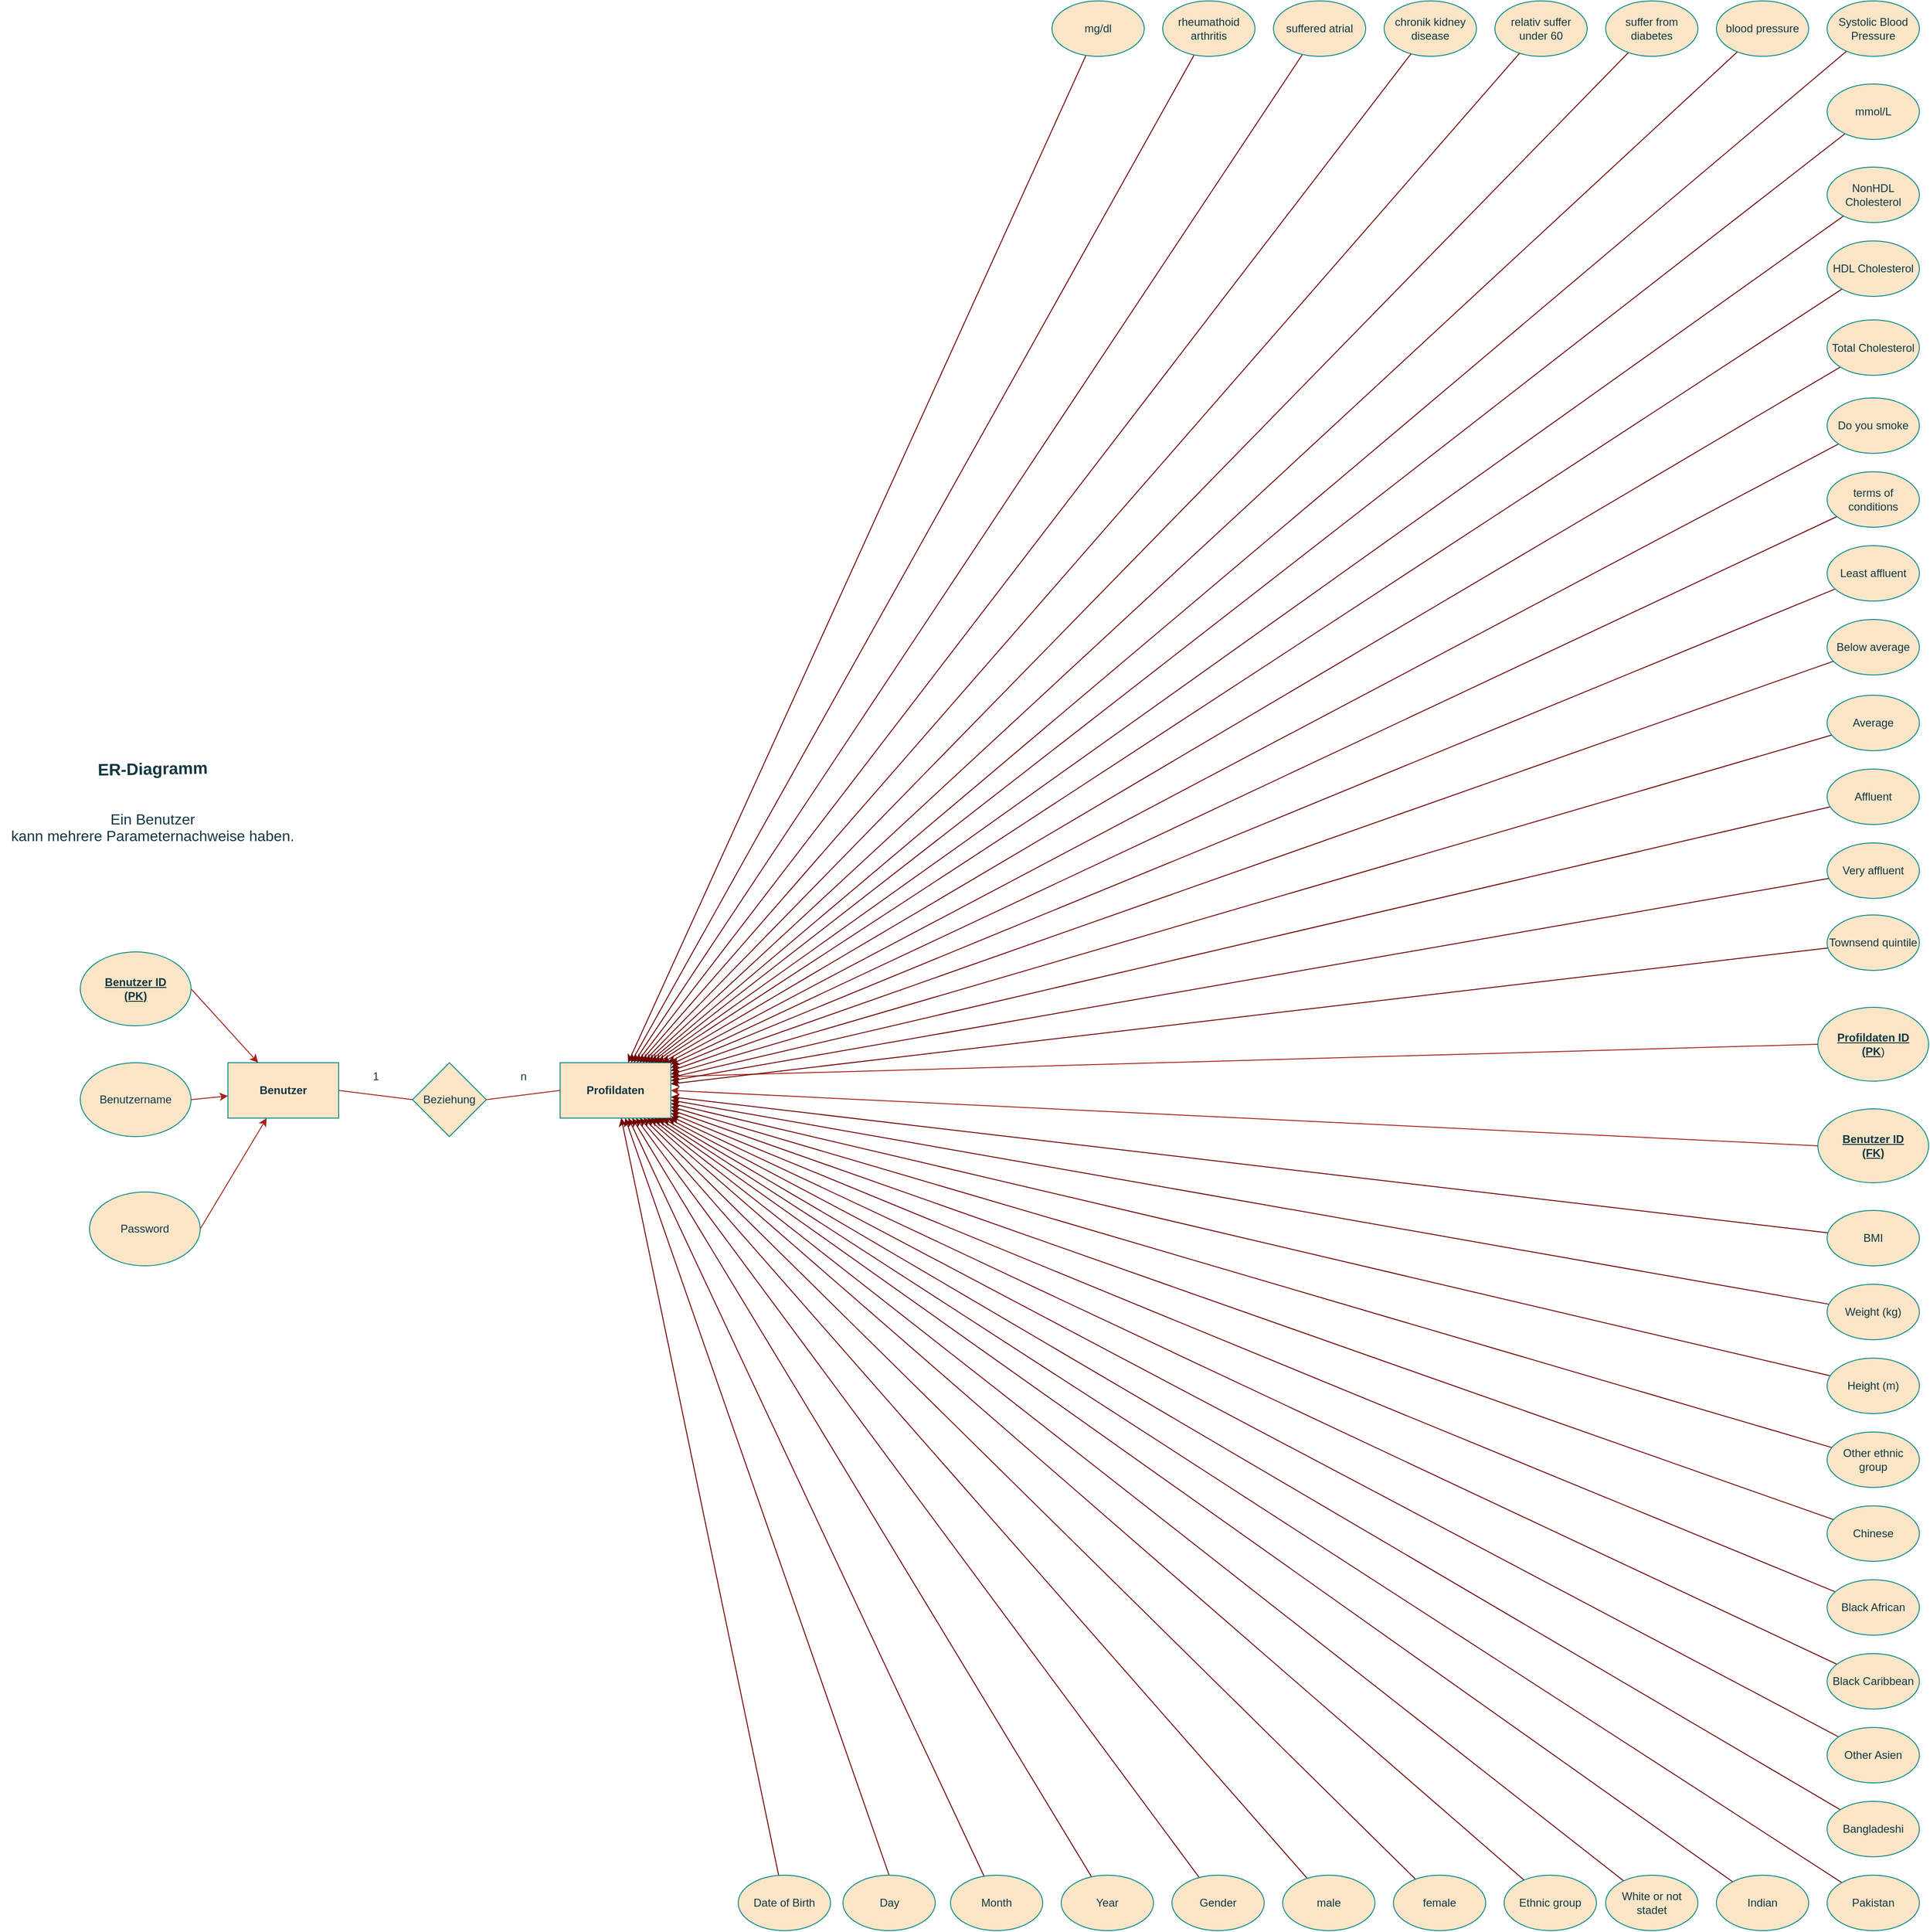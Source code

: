 <mxfile version="24.8.6">
  <diagram name="Seite-1" id="MP-LLtCLatFORLgfSGGj">
    <mxGraphModel dx="3939" dy="2941" grid="1" gridSize="10" guides="1" tooltips="1" connect="1" arrows="1" fold="1" page="1" pageScale="1" pageWidth="827" pageHeight="1169" math="0" shadow="0">
      <root>
        <mxCell id="0" />
        <mxCell id="1" parent="0" />
        <mxCell id="QgiqVFYCfaP-VQnLxZwK-1" value="&lt;b&gt;Benutzer&lt;/b&gt;" style="rounded=0;whiteSpace=wrap;html=1;labelBackgroundColor=none;fillColor=#FAE5C7;strokeColor=#0F8B8D;fontColor=#143642;" parent="1" vertex="1">
          <mxGeometry x="-253" y="220" width="120" height="60" as="geometry" />
        </mxCell>
        <mxCell id="QgiqVFYCfaP-VQnLxZwK-2" style="rounded=0;orthogonalLoop=1;jettySize=auto;html=1;exitX=1;exitY=0.5;exitDx=0;exitDy=0;labelBackgroundColor=none;strokeColor=#A8201A;fontColor=default;" parent="1" source="QgiqVFYCfaP-VQnLxZwK-3" target="QgiqVFYCfaP-VQnLxZwK-1" edge="1">
          <mxGeometry relative="1" as="geometry" />
        </mxCell>
        <mxCell id="QgiqVFYCfaP-VQnLxZwK-3" value="Benutzername" style="ellipse;whiteSpace=wrap;html=1;labelBackgroundColor=none;fillColor=#FAE5C7;strokeColor=#0F8B8D;fontColor=#143642;" parent="1" vertex="1">
          <mxGeometry x="-413" y="220" width="120" height="80" as="geometry" />
        </mxCell>
        <mxCell id="QgiqVFYCfaP-VQnLxZwK-4" value="Beziehung" style="rhombus;whiteSpace=wrap;html=1;labelBackgroundColor=none;fillColor=#FAE5C7;strokeColor=#0F8B8D;fontColor=#143642;" parent="1" vertex="1">
          <mxGeometry x="-53" y="220" width="80" height="80" as="geometry" />
        </mxCell>
        <mxCell id="QgiqVFYCfaP-VQnLxZwK-5" value="&lt;b&gt;Profildaten&lt;/b&gt;" style="rounded=0;whiteSpace=wrap;html=1;labelBackgroundColor=none;fillColor=#FAE5C7;strokeColor=#0F8B8D;fontColor=#143642;" parent="1" vertex="1">
          <mxGeometry x="107" y="220" width="120" height="60" as="geometry" />
        </mxCell>
        <mxCell id="QgiqVFYCfaP-VQnLxZwK-6" value="" style="endArrow=none;html=1;rounded=0;exitX=1;exitY=0.5;exitDx=0;exitDy=0;entryX=0;entryY=0.5;entryDx=0;entryDy=0;labelBackgroundColor=none;strokeColor=#A8201A;fontColor=default;" parent="1" source="QgiqVFYCfaP-VQnLxZwK-1" target="QgiqVFYCfaP-VQnLxZwK-4" edge="1">
          <mxGeometry width="50" height="50" relative="1" as="geometry">
            <mxPoint x="-93" y="180" as="sourcePoint" />
            <mxPoint x="-43" y="130" as="targetPoint" />
          </mxGeometry>
        </mxCell>
        <mxCell id="QgiqVFYCfaP-VQnLxZwK-7" value="" style="endArrow=none;html=1;rounded=0;exitX=1;exitY=0.5;exitDx=0;exitDy=0;entryX=0;entryY=0.5;entryDx=0;entryDy=0;labelBackgroundColor=none;strokeColor=#A8201A;fontColor=default;" parent="1" source="QgiqVFYCfaP-VQnLxZwK-4" target="QgiqVFYCfaP-VQnLxZwK-5" edge="1">
          <mxGeometry width="50" height="50" relative="1" as="geometry">
            <mxPoint x="67" y="210" as="sourcePoint" />
            <mxPoint x="117" y="160" as="targetPoint" />
          </mxGeometry>
        </mxCell>
        <mxCell id="QgiqVFYCfaP-VQnLxZwK-8" value="1" style="text;html=1;align=center;verticalAlign=middle;resizable=0;points=[];autosize=1;strokeColor=none;fillColor=none;labelBackgroundColor=none;fontColor=#143642;" parent="1" vertex="1">
          <mxGeometry x="-108" y="220" width="30" height="30" as="geometry" />
        </mxCell>
        <mxCell id="QgiqVFYCfaP-VQnLxZwK-9" value="n" style="text;html=1;align=center;verticalAlign=middle;resizable=0;points=[];autosize=1;strokeColor=none;fillColor=none;labelBackgroundColor=none;fontColor=#143642;" parent="1" vertex="1">
          <mxGeometry x="52" y="220" width="30" height="30" as="geometry" />
        </mxCell>
        <mxCell id="QgiqVFYCfaP-VQnLxZwK-10" style="rounded=0;orthogonalLoop=1;jettySize=auto;html=1;exitX=0;exitY=0.5;exitDx=0;exitDy=0;entryX=1;entryY=0.5;entryDx=0;entryDy=0;labelBackgroundColor=none;strokeColor=#A8201A;fontColor=default;" parent="1" source="QgiqVFYCfaP-VQnLxZwK-11" target="QgiqVFYCfaP-VQnLxZwK-5" edge="1">
          <mxGeometry relative="1" as="geometry" />
        </mxCell>
        <mxCell id="QgiqVFYCfaP-VQnLxZwK-11" value="&lt;b&gt;&lt;u&gt;Benutzer ID&lt;/u&gt;&lt;/b&gt;&lt;div&gt;&lt;b&gt;&lt;u&gt;(FK)&lt;/u&gt;&lt;/b&gt;&lt;/div&gt;" style="ellipse;whiteSpace=wrap;html=1;labelBackgroundColor=none;fillColor=#FAE5C7;strokeColor=#0F8B8D;fontColor=#143642;" parent="1" vertex="1">
          <mxGeometry x="1470" y="270" width="120" height="80" as="geometry" />
        </mxCell>
        <mxCell id="QgiqVFYCfaP-VQnLxZwK-12" style="rounded=0;orthogonalLoop=1;jettySize=auto;html=1;exitX=1;exitY=0.5;exitDx=0;exitDy=0;labelBackgroundColor=none;strokeColor=#A8201A;fontColor=default;" parent="1" source="QgiqVFYCfaP-VQnLxZwK-13" target="QgiqVFYCfaP-VQnLxZwK-1" edge="1">
          <mxGeometry relative="1" as="geometry" />
        </mxCell>
        <mxCell id="QgiqVFYCfaP-VQnLxZwK-13" value="Password" style="ellipse;whiteSpace=wrap;html=1;labelBackgroundColor=none;fillColor=#FAE5C7;strokeColor=#0F8B8D;fontColor=#143642;" parent="1" vertex="1">
          <mxGeometry x="-403" y="360" width="120" height="80" as="geometry" />
        </mxCell>
        <mxCell id="QgiqVFYCfaP-VQnLxZwK-14" style="rounded=0;orthogonalLoop=1;jettySize=auto;html=1;exitX=1;exitY=0.5;exitDx=0;exitDy=0;labelBackgroundColor=none;strokeColor=#A8201A;fontColor=default;" parent="1" source="QgiqVFYCfaP-VQnLxZwK-15" target="QgiqVFYCfaP-VQnLxZwK-1" edge="1">
          <mxGeometry relative="1" as="geometry" />
        </mxCell>
        <mxCell id="QgiqVFYCfaP-VQnLxZwK-15" value="&lt;u&gt;&lt;b&gt;Benutzer ID&lt;/b&gt;&lt;/u&gt;&lt;div&gt;&lt;u&gt;&lt;b&gt;(PK)&lt;/b&gt;&lt;/u&gt;&lt;/div&gt;" style="ellipse;whiteSpace=wrap;html=1;labelBackgroundColor=none;fillColor=#FAE5C7;strokeColor=#0F8B8D;fontColor=#143642;" parent="1" vertex="1">
          <mxGeometry x="-413" y="100" width="120" height="80" as="geometry" />
        </mxCell>
        <mxCell id="QgiqVFYCfaP-VQnLxZwK-22" style="rounded=0;orthogonalLoop=1;jettySize=auto;html=1;exitX=0.5;exitY=0;exitDx=0;exitDy=0;labelBackgroundColor=none;strokeColor=#6F0000;fontColor=default;curved=1;fillColor=#a20025;" parent="1" source="QgiqVFYCfaP-VQnLxZwK-23" target="QgiqVFYCfaP-VQnLxZwK-5" edge="1">
          <mxGeometry relative="1" as="geometry" />
        </mxCell>
        <mxCell id="QgiqVFYCfaP-VQnLxZwK-23" value="Day" style="ellipse;whiteSpace=wrap;html=1;labelBackgroundColor=none;fillColor=#FAE5C7;strokeColor=#0F8B8D;fontColor=#143642;" parent="1" vertex="1">
          <mxGeometry x="413.5" y="1100" width="100" height="60" as="geometry" />
        </mxCell>
        <mxCell id="QgiqVFYCfaP-VQnLxZwK-26" style="rounded=0;orthogonalLoop=1;jettySize=auto;html=1;exitX=0;exitY=0.5;exitDx=0;exitDy=0;entryX=1;entryY=0.25;entryDx=0;entryDy=0;labelBackgroundColor=none;strokeColor=#A8201A;fontColor=default;" parent="1" source="QgiqVFYCfaP-VQnLxZwK-27" target="QgiqVFYCfaP-VQnLxZwK-5" edge="1">
          <mxGeometry relative="1" as="geometry" />
        </mxCell>
        <mxCell id="QgiqVFYCfaP-VQnLxZwK-27" value="&lt;b&gt;&lt;u&gt;Profildaten ID&lt;/u&gt;&lt;/b&gt;&lt;div&gt;&lt;b&gt;&lt;u&gt;(PK&lt;/u&gt;&lt;/b&gt;)&lt;/div&gt;" style="ellipse;whiteSpace=wrap;html=1;labelBackgroundColor=none;fillColor=#FAE5C7;strokeColor=#0F8B8D;fontColor=#143642;" parent="1" vertex="1">
          <mxGeometry x="1470" y="160" width="120" height="80" as="geometry" />
        </mxCell>
        <mxCell id="QgiqVFYCfaP-VQnLxZwK-28" value="&lt;p style=&quot;mso-margin-top-alt:auto;mso-margin-bottom-alt:auto;&lt;br/&gt;line-height:normal;mso-outline-level:3&quot; class=&quot;MsoNormal&quot;&gt;&lt;b&gt;&lt;span style=&quot;font-size:13.5pt;&lt;br/&gt;font-family:&amp;quot;Times New Roman&amp;quot;,serif;mso-fareast-font-family:&amp;quot;Times New Roman&amp;quot;;&lt;br/&gt;mso-font-kerning:0pt;mso-ligatures:none;mso-fareast-language:DE&quot;&gt;ER-Diagramm&lt;br&gt;&lt;/span&gt;&lt;/b&gt;&lt;/p&gt;" style="text;html=1;align=center;verticalAlign=middle;resizable=0;points=[];autosize=1;strokeColor=none;fillColor=none;rotation=-1;labelBackgroundColor=none;fontColor=#143642;" parent="1" vertex="1">
          <mxGeometry x="-405" y="-128" width="140" height="60" as="geometry" />
        </mxCell>
        <mxCell id="QgiqVFYCfaP-VQnLxZwK-29" value="&lt;p style=&quot;mso-margin-top-alt:auto;mso-margin-bottom-alt:auto;&lt;br/&gt;margin-left:36.0pt;line-height:normal&quot; class=&quot;MsoNormal&quot;&gt;&lt;span style=&quot;font-size:12.0pt;&lt;br/&gt;font-family:&amp;quot;Times New Roman&amp;quot;,serif;mso-fareast-font-family:&amp;quot;Times New Roman&amp;quot;;&lt;br/&gt;mso-font-kerning:0pt;mso-ligatures:none;mso-fareast-language:DE&quot;&gt;Ein Benutzer&lt;br&gt;kann mehrere Parameternachweise haben.&lt;b&gt;&lt;/b&gt;&lt;/span&gt;&lt;/p&gt;" style="text;html=1;align=center;verticalAlign=middle;resizable=0;points=[];autosize=1;strokeColor=none;fillColor=none;labelBackgroundColor=none;fontColor=#143642;" parent="1" vertex="1">
          <mxGeometry x="-500" y="-70" width="330" height="70" as="geometry" />
        </mxCell>
        <mxCell id="cBlSXwgAB2ltFDq-QTNZ-32" style="rounded=0;orthogonalLoop=1;jettySize=auto;html=1;fillColor=#a20025;strokeColor=#6F0000;" edge="1" parent="1" source="QgiqVFYCfaP-VQnLxZwK-30" target="QgiqVFYCfaP-VQnLxZwK-5">
          <mxGeometry relative="1" as="geometry" />
        </mxCell>
        <mxCell id="QgiqVFYCfaP-VQnLxZwK-30" value="Systolic Blood Pressure" style="ellipse;whiteSpace=wrap;html=1;labelBackgroundColor=none;fillColor=#FAE5C7;strokeColor=#0F8B8D;fontColor=#143642;" parent="1" vertex="1">
          <mxGeometry x="1480" y="-930" width="100" height="60" as="geometry" />
        </mxCell>
        <mxCell id="cBlSXwgAB2ltFDq-QTNZ-31" style="rounded=0;orthogonalLoop=1;jettySize=auto;html=1;fillColor=#a20025;strokeColor=#6F0000;" edge="1" parent="1" source="QgiqVFYCfaP-VQnLxZwK-31" target="QgiqVFYCfaP-VQnLxZwK-5">
          <mxGeometry relative="1" as="geometry" />
        </mxCell>
        <mxCell id="QgiqVFYCfaP-VQnLxZwK-31" value="mmol/L" style="ellipse;whiteSpace=wrap;html=1;labelBackgroundColor=none;fillColor=#FAE5C7;strokeColor=#0F8B8D;fontColor=#143642;" parent="1" vertex="1">
          <mxGeometry x="1480" y="-840" width="100" height="60" as="geometry" />
        </mxCell>
        <mxCell id="cBlSXwgAB2ltFDq-QTNZ-30" style="rounded=0;orthogonalLoop=1;jettySize=auto;html=1;fillColor=#a20025;strokeColor=#6F0000;" edge="1" parent="1" source="QgiqVFYCfaP-VQnLxZwK-32" target="QgiqVFYCfaP-VQnLxZwK-5">
          <mxGeometry relative="1" as="geometry" />
        </mxCell>
        <mxCell id="QgiqVFYCfaP-VQnLxZwK-32" value="NonHDL Cholesterol" style="ellipse;whiteSpace=wrap;html=1;labelBackgroundColor=none;fillColor=#FAE5C7;strokeColor=#0F8B8D;fontColor=#143642;" parent="1" vertex="1">
          <mxGeometry x="1480" y="-750" width="100" height="60" as="geometry" />
        </mxCell>
        <mxCell id="cBlSXwgAB2ltFDq-QTNZ-29" style="rounded=0;orthogonalLoop=1;jettySize=auto;html=1;fillColor=#a20025;strokeColor=#6F0000;" edge="1" parent="1" source="QgiqVFYCfaP-VQnLxZwK-33" target="QgiqVFYCfaP-VQnLxZwK-5">
          <mxGeometry relative="1" as="geometry" />
        </mxCell>
        <mxCell id="QgiqVFYCfaP-VQnLxZwK-33" value="HDL Cholesterol" style="ellipse;whiteSpace=wrap;html=1;labelBackgroundColor=none;fillColor=#FAE5C7;strokeColor=#0F8B8D;fontColor=#143642;" parent="1" vertex="1">
          <mxGeometry x="1480" y="-670" width="100" height="60" as="geometry" />
        </mxCell>
        <mxCell id="cBlSXwgAB2ltFDq-QTNZ-28" style="rounded=0;orthogonalLoop=1;jettySize=auto;html=1;fillColor=#a20025;strokeColor=#6F0000;" edge="1" parent="1" source="QgiqVFYCfaP-VQnLxZwK-34" target="QgiqVFYCfaP-VQnLxZwK-5">
          <mxGeometry relative="1" as="geometry" />
        </mxCell>
        <mxCell id="QgiqVFYCfaP-VQnLxZwK-34" value="Total Cholesterol" style="ellipse;whiteSpace=wrap;html=1;labelBackgroundColor=none;fillColor=#FAE5C7;strokeColor=#0F8B8D;fontColor=#143642;" parent="1" vertex="1">
          <mxGeometry x="1480" y="-584.5" width="100" height="60" as="geometry" />
        </mxCell>
        <mxCell id="cBlSXwgAB2ltFDq-QTNZ-27" style="rounded=0;orthogonalLoop=1;jettySize=auto;html=1;fillColor=#a20025;strokeColor=#6F0000;" edge="1" parent="1" source="QgiqVFYCfaP-VQnLxZwK-35" target="QgiqVFYCfaP-VQnLxZwK-5">
          <mxGeometry relative="1" as="geometry" />
        </mxCell>
        <mxCell id="QgiqVFYCfaP-VQnLxZwK-35" value="Do you smoke" style="ellipse;whiteSpace=wrap;html=1;labelBackgroundColor=none;fillColor=#FAE5C7;strokeColor=#0F8B8D;fontColor=#143642;" parent="1" vertex="1">
          <mxGeometry x="1480" y="-500" width="100" height="60" as="geometry" />
        </mxCell>
        <mxCell id="cBlSXwgAB2ltFDq-QTNZ-26" style="rounded=0;orthogonalLoop=1;jettySize=auto;html=1;fillColor=#a20025;strokeColor=#6F0000;" edge="1" parent="1" source="QgiqVFYCfaP-VQnLxZwK-36" target="QgiqVFYCfaP-VQnLxZwK-5">
          <mxGeometry relative="1" as="geometry" />
        </mxCell>
        <mxCell id="QgiqVFYCfaP-VQnLxZwK-36" value="terms of conditions" style="ellipse;whiteSpace=wrap;html=1;labelBackgroundColor=none;fillColor=#FAE5C7;strokeColor=#0F8B8D;fontColor=#143642;" parent="1" vertex="1">
          <mxGeometry x="1480" y="-420" width="100" height="60" as="geometry" />
        </mxCell>
        <mxCell id="cBlSXwgAB2ltFDq-QTNZ-25" style="rounded=0;orthogonalLoop=1;jettySize=auto;html=1;fillColor=#a20025;strokeColor=#6F0000;" edge="1" parent="1" source="QgiqVFYCfaP-VQnLxZwK-37" target="QgiqVFYCfaP-VQnLxZwK-5">
          <mxGeometry relative="1" as="geometry" />
        </mxCell>
        <mxCell id="QgiqVFYCfaP-VQnLxZwK-37" value="Least affluent" style="ellipse;whiteSpace=wrap;html=1;labelBackgroundColor=none;fillColor=#FAE5C7;strokeColor=#0F8B8D;fontColor=#143642;" parent="1" vertex="1">
          <mxGeometry x="1480" y="-340" width="100" height="60" as="geometry" />
        </mxCell>
        <mxCell id="cBlSXwgAB2ltFDq-QTNZ-24" style="rounded=0;orthogonalLoop=1;jettySize=auto;html=1;fillColor=#a20025;strokeColor=#6F0000;" edge="1" parent="1" source="QgiqVFYCfaP-VQnLxZwK-38" target="QgiqVFYCfaP-VQnLxZwK-5">
          <mxGeometry relative="1" as="geometry" />
        </mxCell>
        <mxCell id="QgiqVFYCfaP-VQnLxZwK-38" value="Below average" style="ellipse;whiteSpace=wrap;html=1;labelBackgroundColor=none;fillColor=#FAE5C7;strokeColor=#0F8B8D;fontColor=#143642;" parent="1" vertex="1">
          <mxGeometry x="1480" y="-260" width="100" height="60" as="geometry" />
        </mxCell>
        <mxCell id="cBlSXwgAB2ltFDq-QTNZ-23" style="rounded=0;orthogonalLoop=1;jettySize=auto;html=1;fillColor=#a20025;strokeColor=#6F0000;" edge="1" parent="1" source="QgiqVFYCfaP-VQnLxZwK-39" target="QgiqVFYCfaP-VQnLxZwK-5">
          <mxGeometry relative="1" as="geometry" />
        </mxCell>
        <mxCell id="QgiqVFYCfaP-VQnLxZwK-39" value="Average" style="ellipse;whiteSpace=wrap;html=1;labelBackgroundColor=none;fillColor=#FAE5C7;strokeColor=#0F8B8D;fontColor=#143642;" parent="1" vertex="1">
          <mxGeometry x="1480" y="-178" width="100" height="60" as="geometry" />
        </mxCell>
        <mxCell id="cBlSXwgAB2ltFDq-QTNZ-22" style="rounded=0;orthogonalLoop=1;jettySize=auto;html=1;fillColor=#a20025;strokeColor=#6F0000;" edge="1" parent="1" source="QgiqVFYCfaP-VQnLxZwK-40" target="QgiqVFYCfaP-VQnLxZwK-5">
          <mxGeometry relative="1" as="geometry" />
        </mxCell>
        <mxCell id="QgiqVFYCfaP-VQnLxZwK-40" value="Affluent" style="ellipse;whiteSpace=wrap;html=1;labelBackgroundColor=none;fillColor=#FAE5C7;strokeColor=#0F8B8D;fontColor=#143642;" parent="1" vertex="1">
          <mxGeometry x="1480" y="-98" width="100" height="60" as="geometry" />
        </mxCell>
        <mxCell id="cBlSXwgAB2ltFDq-QTNZ-20" style="rounded=0;orthogonalLoop=1;jettySize=auto;html=1;fillColor=#a20025;strokeColor=#6F0000;" edge="1" parent="1" source="QgiqVFYCfaP-VQnLxZwK-41" target="QgiqVFYCfaP-VQnLxZwK-5">
          <mxGeometry relative="1" as="geometry" />
        </mxCell>
        <mxCell id="QgiqVFYCfaP-VQnLxZwK-41" value="Very affluent" style="ellipse;whiteSpace=wrap;html=1;labelBackgroundColor=none;fillColor=#FAE5C7;strokeColor=#0F8B8D;fontColor=#143642;" parent="1" vertex="1">
          <mxGeometry x="1480" y="-18" width="100" height="60" as="geometry" />
        </mxCell>
        <mxCell id="cBlSXwgAB2ltFDq-QTNZ-21" style="rounded=0;orthogonalLoop=1;jettySize=auto;html=1;fillColor=#a20025;strokeColor=#6F0000;" edge="1" parent="1" source="QgiqVFYCfaP-VQnLxZwK-42" target="QgiqVFYCfaP-VQnLxZwK-5">
          <mxGeometry relative="1" as="geometry" />
        </mxCell>
        <mxCell id="QgiqVFYCfaP-VQnLxZwK-42" value="Townsend quintile" style="ellipse;whiteSpace=wrap;html=1;labelBackgroundColor=none;fillColor=#FAE5C7;strokeColor=#0F8B8D;fontColor=#143642;" parent="1" vertex="1">
          <mxGeometry x="1480" y="60" width="100" height="60" as="geometry" />
        </mxCell>
        <mxCell id="cBlSXwgAB2ltFDq-QTNZ-39" style="rounded=0;orthogonalLoop=1;jettySize=auto;html=1;fillColor=#a20025;strokeColor=#6F0000;" edge="1" parent="1" source="QgiqVFYCfaP-VQnLxZwK-44" target="QgiqVFYCfaP-VQnLxZwK-5">
          <mxGeometry relative="1" as="geometry" />
        </mxCell>
        <mxCell id="QgiqVFYCfaP-VQnLxZwK-44" value="mg/dl" style="ellipse;whiteSpace=wrap;html=1;labelBackgroundColor=none;fillColor=#FAE5C7;strokeColor=#0F8B8D;fontColor=#143642;" parent="1" vertex="1">
          <mxGeometry x="640" y="-930" width="100" height="60" as="geometry" />
        </mxCell>
        <mxCell id="cBlSXwgAB2ltFDq-QTNZ-38" style="rounded=0;orthogonalLoop=1;jettySize=auto;html=1;fillColor=#a20025;strokeColor=#6F0000;" edge="1" parent="1" source="QgiqVFYCfaP-VQnLxZwK-45" target="QgiqVFYCfaP-VQnLxZwK-5">
          <mxGeometry relative="1" as="geometry" />
        </mxCell>
        <mxCell id="QgiqVFYCfaP-VQnLxZwK-45" value="rheumathoid arthritis" style="ellipse;whiteSpace=wrap;html=1;labelBackgroundColor=none;fillColor=#FAE5C7;strokeColor=#0F8B8D;fontColor=#143642;" parent="1" vertex="1">
          <mxGeometry x="760" y="-930" width="100" height="60" as="geometry" />
        </mxCell>
        <mxCell id="cBlSXwgAB2ltFDq-QTNZ-33" style="rounded=0;orthogonalLoop=1;jettySize=auto;html=1;fillColor=#a20025;strokeColor=#6F0000;" edge="1" parent="1" source="QgiqVFYCfaP-VQnLxZwK-47" target="QgiqVFYCfaP-VQnLxZwK-5">
          <mxGeometry relative="1" as="geometry" />
        </mxCell>
        <mxCell id="QgiqVFYCfaP-VQnLxZwK-47" value="blood pressure" style="ellipse;whiteSpace=wrap;html=1;labelBackgroundColor=none;fillColor=#FAE5C7;strokeColor=#0F8B8D;fontColor=#143642;" parent="1" vertex="1">
          <mxGeometry x="1360" y="-930" width="100" height="60" as="geometry" />
        </mxCell>
        <mxCell id="cBlSXwgAB2ltFDq-QTNZ-34" style="rounded=0;orthogonalLoop=1;jettySize=auto;html=1;fillColor=#a20025;strokeColor=#6F0000;" edge="1" parent="1" source="QgiqVFYCfaP-VQnLxZwK-48" target="QgiqVFYCfaP-VQnLxZwK-5">
          <mxGeometry relative="1" as="geometry" />
        </mxCell>
        <mxCell id="QgiqVFYCfaP-VQnLxZwK-48" value="suffer from diabetes" style="ellipse;whiteSpace=wrap;html=1;labelBackgroundColor=none;fillColor=#FAE5C7;strokeColor=#0F8B8D;fontColor=#143642;" parent="1" vertex="1">
          <mxGeometry x="1240" y="-930" width="100" height="60" as="geometry" />
        </mxCell>
        <mxCell id="cBlSXwgAB2ltFDq-QTNZ-35" style="rounded=0;orthogonalLoop=1;jettySize=auto;html=1;fillColor=#a20025;strokeColor=#6F0000;" edge="1" parent="1" source="QgiqVFYCfaP-VQnLxZwK-49" target="QgiqVFYCfaP-VQnLxZwK-5">
          <mxGeometry relative="1" as="geometry" />
        </mxCell>
        <mxCell id="QgiqVFYCfaP-VQnLxZwK-49" value="relativ suffer under 60" style="ellipse;whiteSpace=wrap;html=1;labelBackgroundColor=none;fillColor=#FAE5C7;strokeColor=#0F8B8D;fontColor=#143642;" parent="1" vertex="1">
          <mxGeometry x="1120" y="-930" width="100" height="60" as="geometry" />
        </mxCell>
        <mxCell id="cBlSXwgAB2ltFDq-QTNZ-36" style="rounded=0;orthogonalLoop=1;jettySize=auto;html=1;fillColor=#a20025;strokeColor=#6F0000;" edge="1" parent="1" source="QgiqVFYCfaP-VQnLxZwK-50" target="QgiqVFYCfaP-VQnLxZwK-5">
          <mxGeometry relative="1" as="geometry" />
        </mxCell>
        <mxCell id="QgiqVFYCfaP-VQnLxZwK-50" value="chronik kidney disease" style="ellipse;whiteSpace=wrap;html=1;labelBackgroundColor=none;fillColor=#FAE5C7;strokeColor=#0F8B8D;fontColor=#143642;" parent="1" vertex="1">
          <mxGeometry x="1000" y="-930" width="100" height="60" as="geometry" />
        </mxCell>
        <mxCell id="cBlSXwgAB2ltFDq-QTNZ-37" style="rounded=0;orthogonalLoop=1;jettySize=auto;html=1;fillColor=#a20025;strokeColor=#6F0000;" edge="1" parent="1" source="QgiqVFYCfaP-VQnLxZwK-51" target="QgiqVFYCfaP-VQnLxZwK-5">
          <mxGeometry relative="1" as="geometry" />
        </mxCell>
        <mxCell id="QgiqVFYCfaP-VQnLxZwK-51" value="suffered atrial" style="ellipse;whiteSpace=wrap;html=1;labelBackgroundColor=none;fillColor=#FAE5C7;strokeColor=#0F8B8D;fontColor=#143642;" parent="1" vertex="1">
          <mxGeometry x="880" y="-930" width="100" height="60" as="geometry" />
        </mxCell>
        <mxCell id="QgiqVFYCfaP-VQnLxZwK-72" style="rounded=0;orthogonalLoop=1;jettySize=auto;html=1;fillColor=#a20025;strokeColor=#6F0000;" parent="1" source="QgiqVFYCfaP-VQnLxZwK-52" target="QgiqVFYCfaP-VQnLxZwK-5" edge="1">
          <mxGeometry relative="1" as="geometry" />
        </mxCell>
        <mxCell id="QgiqVFYCfaP-VQnLxZwK-52" value="Date of Birth" style="ellipse;whiteSpace=wrap;html=1;labelBackgroundColor=none;fillColor=#FAE5C7;strokeColor=#0F8B8D;fontColor=#143642;" parent="1" vertex="1">
          <mxGeometry x="300" y="1100" width="100" height="60" as="geometry" />
        </mxCell>
        <mxCell id="cBlSXwgAB2ltFDq-QTNZ-18" style="rounded=0;orthogonalLoop=1;jettySize=auto;html=1;fillColor=#a20025;strokeColor=#6F0000;" edge="1" parent="1" source="QgiqVFYCfaP-VQnLxZwK-54" target="QgiqVFYCfaP-VQnLxZwK-5">
          <mxGeometry relative="1" as="geometry" />
        </mxCell>
        <mxCell id="QgiqVFYCfaP-VQnLxZwK-54" value="BMI" style="ellipse;whiteSpace=wrap;html=1;labelBackgroundColor=none;fillColor=#FAE5C7;strokeColor=#0F8B8D;fontColor=#143642;" parent="1" vertex="1">
          <mxGeometry x="1480" y="380" width="100" height="60" as="geometry" />
        </mxCell>
        <mxCell id="cBlSXwgAB2ltFDq-QTNZ-17" style="rounded=0;orthogonalLoop=1;jettySize=auto;html=1;fillColor=#a20025;strokeColor=#6F0000;" edge="1" parent="1" source="QgiqVFYCfaP-VQnLxZwK-55" target="QgiqVFYCfaP-VQnLxZwK-5">
          <mxGeometry relative="1" as="geometry" />
        </mxCell>
        <mxCell id="QgiqVFYCfaP-VQnLxZwK-55" value="Weight (kg)" style="ellipse;whiteSpace=wrap;html=1;labelBackgroundColor=none;fillColor=#FAE5C7;strokeColor=#0F8B8D;fontColor=#143642;" parent="1" vertex="1">
          <mxGeometry x="1480" y="460" width="100" height="60" as="geometry" />
        </mxCell>
        <mxCell id="cBlSXwgAB2ltFDq-QTNZ-16" style="rounded=0;orthogonalLoop=1;jettySize=auto;html=1;fillColor=#a20025;strokeColor=#6F0000;" edge="1" parent="1" source="QgiqVFYCfaP-VQnLxZwK-56" target="QgiqVFYCfaP-VQnLxZwK-5">
          <mxGeometry relative="1" as="geometry" />
        </mxCell>
        <mxCell id="QgiqVFYCfaP-VQnLxZwK-56" value="Height (m)" style="ellipse;whiteSpace=wrap;html=1;labelBackgroundColor=none;fillColor=#FAE5C7;strokeColor=#0F8B8D;fontColor=#143642;" parent="1" vertex="1">
          <mxGeometry x="1480" y="540" width="100" height="60" as="geometry" />
        </mxCell>
        <mxCell id="cBlSXwgAB2ltFDq-QTNZ-15" style="rounded=0;orthogonalLoop=1;jettySize=auto;html=1;fillColor=#a20025;strokeColor=#6F0000;" edge="1" parent="1" source="QgiqVFYCfaP-VQnLxZwK-57" target="QgiqVFYCfaP-VQnLxZwK-5">
          <mxGeometry relative="1" as="geometry" />
        </mxCell>
        <mxCell id="QgiqVFYCfaP-VQnLxZwK-57" value="Other ethnic group" style="ellipse;whiteSpace=wrap;html=1;labelBackgroundColor=none;fillColor=#FAE5C7;strokeColor=#0F8B8D;fontColor=#143642;" parent="1" vertex="1">
          <mxGeometry x="1480" y="620" width="100" height="60" as="geometry" />
        </mxCell>
        <mxCell id="cBlSXwgAB2ltFDq-QTNZ-14" style="rounded=0;orthogonalLoop=1;jettySize=auto;html=1;fillColor=#a20025;strokeColor=#6F0000;" edge="1" parent="1" source="QgiqVFYCfaP-VQnLxZwK-58" target="QgiqVFYCfaP-VQnLxZwK-5">
          <mxGeometry relative="1" as="geometry" />
        </mxCell>
        <mxCell id="QgiqVFYCfaP-VQnLxZwK-58" value="Chinese" style="ellipse;whiteSpace=wrap;html=1;labelBackgroundColor=none;fillColor=#FAE5C7;strokeColor=#0F8B8D;fontColor=#143642;" parent="1" vertex="1">
          <mxGeometry x="1480" y="700" width="100" height="60" as="geometry" />
        </mxCell>
        <mxCell id="cBlSXwgAB2ltFDq-QTNZ-13" style="rounded=0;orthogonalLoop=1;jettySize=auto;html=1;fillColor=#a20025;strokeColor=#6F0000;" edge="1" parent="1" source="QgiqVFYCfaP-VQnLxZwK-59" target="QgiqVFYCfaP-VQnLxZwK-5">
          <mxGeometry relative="1" as="geometry" />
        </mxCell>
        <mxCell id="QgiqVFYCfaP-VQnLxZwK-59" value="Black African" style="ellipse;whiteSpace=wrap;html=1;labelBackgroundColor=none;fillColor=#FAE5C7;strokeColor=#0F8B8D;fontColor=#143642;" parent="1" vertex="1">
          <mxGeometry x="1480" y="780" width="100" height="60" as="geometry" />
        </mxCell>
        <mxCell id="cBlSXwgAB2ltFDq-QTNZ-12" style="rounded=0;orthogonalLoop=1;jettySize=auto;html=1;fillColor=#a20025;strokeColor=#6F0000;" edge="1" parent="1" source="QgiqVFYCfaP-VQnLxZwK-60" target="QgiqVFYCfaP-VQnLxZwK-5">
          <mxGeometry relative="1" as="geometry" />
        </mxCell>
        <mxCell id="QgiqVFYCfaP-VQnLxZwK-60" value="Black Caribbean" style="ellipse;whiteSpace=wrap;html=1;labelBackgroundColor=none;fillColor=#FAE5C7;strokeColor=#0F8B8D;fontColor=#143642;" parent="1" vertex="1">
          <mxGeometry x="1480" y="860" width="100" height="60" as="geometry" />
        </mxCell>
        <mxCell id="cBlSXwgAB2ltFDq-QTNZ-11" style="rounded=0;orthogonalLoop=1;jettySize=auto;html=1;fillColor=#a20025;strokeColor=#6F0000;" edge="1" parent="1" source="QgiqVFYCfaP-VQnLxZwK-61" target="QgiqVFYCfaP-VQnLxZwK-5">
          <mxGeometry relative="1" as="geometry" />
        </mxCell>
        <mxCell id="QgiqVFYCfaP-VQnLxZwK-61" value="Other Asien" style="ellipse;whiteSpace=wrap;html=1;labelBackgroundColor=none;fillColor=#FAE5C7;strokeColor=#0F8B8D;fontColor=#143642;" parent="1" vertex="1">
          <mxGeometry x="1480" y="940" width="100" height="60" as="geometry" />
        </mxCell>
        <mxCell id="cBlSXwgAB2ltFDq-QTNZ-10" style="rounded=0;orthogonalLoop=1;jettySize=auto;html=1;fillColor=#a20025;strokeColor=#6F0000;" edge="1" parent="1" source="QgiqVFYCfaP-VQnLxZwK-62" target="QgiqVFYCfaP-VQnLxZwK-5">
          <mxGeometry relative="1" as="geometry" />
        </mxCell>
        <mxCell id="QgiqVFYCfaP-VQnLxZwK-62" value="Bangladeshi" style="ellipse;whiteSpace=wrap;html=1;labelBackgroundColor=none;fillColor=#FAE5C7;strokeColor=#0F8B8D;fontColor=#143642;" parent="1" vertex="1">
          <mxGeometry x="1480" y="1020" width="100" height="60" as="geometry" />
        </mxCell>
        <mxCell id="cBlSXwgAB2ltFDq-QTNZ-9" style="rounded=0;orthogonalLoop=1;jettySize=auto;html=1;fillColor=#a20025;strokeColor=#6F0000;" edge="1" parent="1" source="QgiqVFYCfaP-VQnLxZwK-63" target="QgiqVFYCfaP-VQnLxZwK-5">
          <mxGeometry relative="1" as="geometry" />
        </mxCell>
        <mxCell id="QgiqVFYCfaP-VQnLxZwK-63" value="Pakistan" style="ellipse;whiteSpace=wrap;html=1;labelBackgroundColor=none;fillColor=#FAE5C7;strokeColor=#0F8B8D;fontColor=#143642;" parent="1" vertex="1">
          <mxGeometry x="1480" y="1100" width="100" height="60" as="geometry" />
        </mxCell>
        <mxCell id="cBlSXwgAB2ltFDq-QTNZ-8" style="rounded=0;orthogonalLoop=1;jettySize=auto;html=1;fillColor=#a20025;strokeColor=#6F0000;" edge="1" parent="1" source="QgiqVFYCfaP-VQnLxZwK-64" target="QgiqVFYCfaP-VQnLxZwK-5">
          <mxGeometry relative="1" as="geometry" />
        </mxCell>
        <mxCell id="QgiqVFYCfaP-VQnLxZwK-64" value="Indian" style="ellipse;whiteSpace=wrap;html=1;labelBackgroundColor=none;fillColor=#FAE5C7;strokeColor=#0F8B8D;fontColor=#143642;" parent="1" vertex="1">
          <mxGeometry x="1360" y="1100" width="100" height="60" as="geometry" />
        </mxCell>
        <mxCell id="cBlSXwgAB2ltFDq-QTNZ-7" style="rounded=0;orthogonalLoop=1;jettySize=auto;html=1;fillColor=#a20025;strokeColor=#6F0000;" edge="1" parent="1" source="QgiqVFYCfaP-VQnLxZwK-65" target="QgiqVFYCfaP-VQnLxZwK-5">
          <mxGeometry relative="1" as="geometry" />
        </mxCell>
        <mxCell id="QgiqVFYCfaP-VQnLxZwK-65" value="White or not stadet" style="ellipse;whiteSpace=wrap;html=1;labelBackgroundColor=none;fillColor=#FAE5C7;strokeColor=#0F8B8D;fontColor=#143642;" parent="1" vertex="1">
          <mxGeometry x="1240" y="1100" width="100" height="60" as="geometry" />
        </mxCell>
        <mxCell id="cBlSXwgAB2ltFDq-QTNZ-6" style="rounded=0;orthogonalLoop=1;jettySize=auto;html=1;fillColor=#a20025;strokeColor=#6F0000;" edge="1" parent="1" source="QgiqVFYCfaP-VQnLxZwK-66" target="QgiqVFYCfaP-VQnLxZwK-5">
          <mxGeometry relative="1" as="geometry" />
        </mxCell>
        <mxCell id="QgiqVFYCfaP-VQnLxZwK-66" value="Ethnic group" style="ellipse;whiteSpace=wrap;html=1;labelBackgroundColor=none;fillColor=#FAE5C7;strokeColor=#0F8B8D;fontColor=#143642;" parent="1" vertex="1">
          <mxGeometry x="1130" y="1100" width="100" height="60" as="geometry" />
        </mxCell>
        <mxCell id="cBlSXwgAB2ltFDq-QTNZ-5" style="rounded=0;orthogonalLoop=1;jettySize=auto;html=1;fillColor=#a20025;strokeColor=#6F0000;" edge="1" parent="1" source="QgiqVFYCfaP-VQnLxZwK-67" target="QgiqVFYCfaP-VQnLxZwK-5">
          <mxGeometry relative="1" as="geometry" />
        </mxCell>
        <mxCell id="QgiqVFYCfaP-VQnLxZwK-67" value="female" style="ellipse;whiteSpace=wrap;html=1;labelBackgroundColor=none;fillColor=#FAE5C7;strokeColor=#0F8B8D;fontColor=#143642;" parent="1" vertex="1">
          <mxGeometry x="1010" y="1100" width="100" height="60" as="geometry" />
        </mxCell>
        <mxCell id="cBlSXwgAB2ltFDq-QTNZ-4" style="rounded=0;orthogonalLoop=1;jettySize=auto;html=1;fillColor=#a20025;strokeColor=#6F0000;" edge="1" parent="1" source="QgiqVFYCfaP-VQnLxZwK-68" target="QgiqVFYCfaP-VQnLxZwK-5">
          <mxGeometry relative="1" as="geometry" />
        </mxCell>
        <mxCell id="QgiqVFYCfaP-VQnLxZwK-68" value="male" style="ellipse;whiteSpace=wrap;html=1;labelBackgroundColor=none;fillColor=#FAE5C7;strokeColor=#0F8B8D;fontColor=#143642;" parent="1" vertex="1">
          <mxGeometry x="890" y="1100" width="100" height="60" as="geometry" />
        </mxCell>
        <mxCell id="cBlSXwgAB2ltFDq-QTNZ-3" style="rounded=0;orthogonalLoop=1;jettySize=auto;html=1;fillColor=#a20025;strokeColor=#6F0000;" edge="1" parent="1" source="QgiqVFYCfaP-VQnLxZwK-69" target="QgiqVFYCfaP-VQnLxZwK-5">
          <mxGeometry relative="1" as="geometry" />
        </mxCell>
        <mxCell id="QgiqVFYCfaP-VQnLxZwK-69" value="Gender" style="ellipse;whiteSpace=wrap;html=1;labelBackgroundColor=none;fillColor=#FAE5C7;strokeColor=#0F8B8D;fontColor=#143642;" parent="1" vertex="1">
          <mxGeometry x="770" y="1100" width="100" height="60" as="geometry" />
        </mxCell>
        <mxCell id="cBlSXwgAB2ltFDq-QTNZ-2" style="rounded=0;orthogonalLoop=1;jettySize=auto;html=1;fillColor=#a20025;strokeColor=#6F0000;" edge="1" parent="1" source="QgiqVFYCfaP-VQnLxZwK-70" target="QgiqVFYCfaP-VQnLxZwK-5">
          <mxGeometry relative="1" as="geometry" />
        </mxCell>
        <mxCell id="QgiqVFYCfaP-VQnLxZwK-70" value="Year" style="ellipse;whiteSpace=wrap;html=1;labelBackgroundColor=none;fillColor=#FAE5C7;strokeColor=#0F8B8D;fontColor=#143642;" parent="1" vertex="1">
          <mxGeometry x="650" y="1100" width="100" height="60" as="geometry" />
        </mxCell>
        <mxCell id="QgiqVFYCfaP-VQnLxZwK-73" style="rounded=0;orthogonalLoop=1;jettySize=auto;html=1;fillColor=#a20025;strokeColor=#6F0000;" parent="1" source="QgiqVFYCfaP-VQnLxZwK-71" target="QgiqVFYCfaP-VQnLxZwK-5" edge="1">
          <mxGeometry relative="1" as="geometry" />
        </mxCell>
        <mxCell id="QgiqVFYCfaP-VQnLxZwK-71" value="Month" style="ellipse;whiteSpace=wrap;html=1;labelBackgroundColor=none;fillColor=#FAE5C7;strokeColor=#0F8B8D;fontColor=#143642;" parent="1" vertex="1">
          <mxGeometry x="530" y="1100" width="100" height="60" as="geometry" />
        </mxCell>
      </root>
    </mxGraphModel>
  </diagram>
</mxfile>
